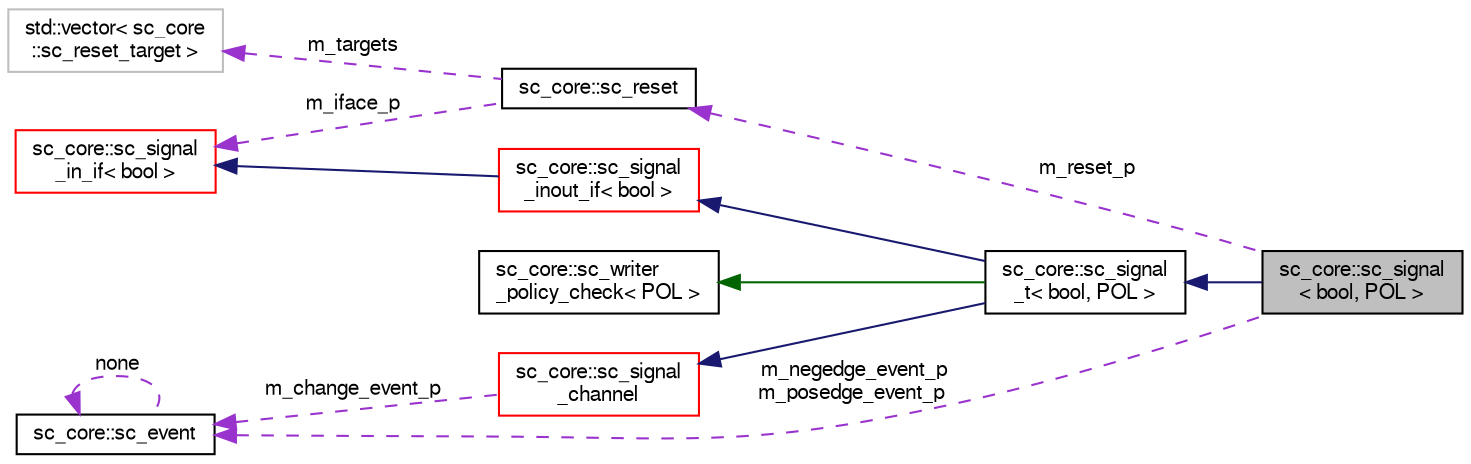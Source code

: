 digraph "sc_core::sc_signal&lt; bool, POL &gt;"
{
  edge [fontname="FreeSans",fontsize="10",labelfontname="FreeSans",labelfontsize="10"];
  node [fontname="FreeSans",fontsize="10",shape=record];
  rankdir="LR";
  Node10 [label="sc_core::sc_signal\l\< bool, POL \>",height=0.2,width=0.4,color="black", fillcolor="grey75", style="filled", fontcolor="black"];
  Node11 -> Node10 [dir="back",color="midnightblue",fontsize="10",style="solid",fontname="FreeSans"];
  Node11 [label="sc_core::sc_signal\l_t\< bool, POL \>",height=0.2,width=0.4,color="black", fillcolor="white", style="filled",URL="$a01248.html"];
  Node12 -> Node11 [dir="back",color="midnightblue",fontsize="10",style="solid",fontname="FreeSans"];
  Node12 [label="sc_core::sc_signal\l_inout_if\< bool \>",height=0.2,width=0.4,color="red", fillcolor="white", style="filled",URL="$a01280.html"];
  Node13 -> Node12 [dir="back",color="midnightblue",fontsize="10",style="solid",fontname="FreeSans"];
  Node13 [label="sc_core::sc_signal\l_in_if\< bool \>",height=0.2,width=0.4,color="red", fillcolor="white", style="filled",URL="$a01268.html"];
  Node16 -> Node11 [dir="back",color="midnightblue",fontsize="10",style="solid",fontname="FreeSans"];
  Node16 [label="sc_core::sc_signal\l_channel",height=0.2,width=0.4,color="red", fillcolor="white", style="filled",URL="$a01244.html"];
  Node19 -> Node16 [dir="back",color="darkorchid3",fontsize="10",style="dashed",label=" m_change_event_p" ,fontname="FreeSans"];
  Node19 [label="sc_core::sc_event",height=0.2,width=0.4,color="black", fillcolor="white", style="filled",URL="$a01828.html"];
  Node19 -> Node19 [dir="back",color="darkorchid3",fontsize="10",style="dashed",label=" none" ,fontname="FreeSans"];
  Node20 -> Node11 [dir="back",color="darkgreen",fontsize="10",style="solid",fontname="FreeSans"];
  Node20 [label="sc_core::sc_writer\l_policy_check\< POL \>",height=0.2,width=0.4,color="black", fillcolor="white", style="filled",URL="$a01352.html"];
  Node19 -> Node10 [dir="back",color="darkorchid3",fontsize="10",style="dashed",label=" m_negedge_event_p\nm_posedge_event_p" ,fontname="FreeSans"];
  Node21 -> Node10 [dir="back",color="darkorchid3",fontsize="10",style="dashed",label=" m_reset_p" ,fontname="FreeSans"];
  Node21 [label="sc_core::sc_reset",height=0.2,width=0.4,color="black", fillcolor="white", style="filled",URL="$a01948.html"];
  Node22 -> Node21 [dir="back",color="darkorchid3",fontsize="10",style="dashed",label=" m_targets" ,fontname="FreeSans"];
  Node22 [label="std::vector\< sc_core\l::sc_reset_target \>",height=0.2,width=0.4,color="grey75", fillcolor="white", style="filled"];
  Node13 -> Node21 [dir="back",color="darkorchid3",fontsize="10",style="dashed",label=" m_iface_p" ,fontname="FreeSans"];
}
